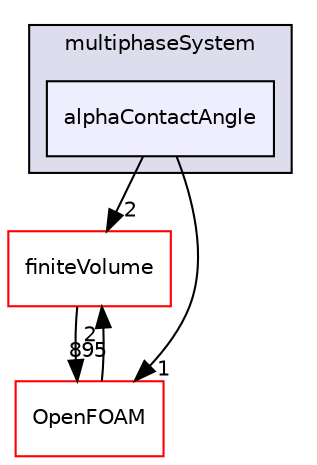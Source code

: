 digraph "src/phaseSystemModels/reactingEulerFoam/reactingMultiphaseEulerFoam/multiphaseSystem/alphaContactAngle" {
  bgcolor=transparent;
  compound=true
  node [ fontsize="10", fontname="Helvetica"];
  edge [ labelfontsize="10", labelfontname="Helvetica"];
  subgraph clusterdir_3414b021d6e2ab5bf2d50c0002385866 {
    graph [ bgcolor="#ddddee", pencolor="black", label="multiphaseSystem" fontname="Helvetica", fontsize="10", URL="dir_3414b021d6e2ab5bf2d50c0002385866.html"]
  dir_0e7e57f92a7d761b3ee79cda2aea68eb [shape=box, label="alphaContactAngle", style="filled", fillcolor="#eeeeff", pencolor="black", URL="dir_0e7e57f92a7d761b3ee79cda2aea68eb.html"];
  }
  dir_9bd15774b555cf7259a6fa18f99fe99b [shape=box label="finiteVolume" color="red" URL="dir_9bd15774b555cf7259a6fa18f99fe99b.html"];
  dir_c5473ff19b20e6ec4dfe5c310b3778a8 [shape=box label="OpenFOAM" color="red" URL="dir_c5473ff19b20e6ec4dfe5c310b3778a8.html"];
  dir_9bd15774b555cf7259a6fa18f99fe99b->dir_c5473ff19b20e6ec4dfe5c310b3778a8 [headlabel="895", labeldistance=1.5 headhref="dir_000814_002151.html"];
  dir_0e7e57f92a7d761b3ee79cda2aea68eb->dir_9bd15774b555cf7259a6fa18f99fe99b [headlabel="2", labeldistance=1.5 headhref="dir_003300_000814.html"];
  dir_0e7e57f92a7d761b3ee79cda2aea68eb->dir_c5473ff19b20e6ec4dfe5c310b3778a8 [headlabel="1", labeldistance=1.5 headhref="dir_003300_002151.html"];
  dir_c5473ff19b20e6ec4dfe5c310b3778a8->dir_9bd15774b555cf7259a6fa18f99fe99b [headlabel="2", labeldistance=1.5 headhref="dir_002151_000814.html"];
}
